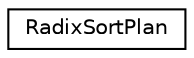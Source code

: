 digraph "Graphical Class Hierarchy"
{
  edge [fontname="Helvetica",fontsize="10",labelfontname="Helvetica",labelfontsize="10"];
  node [fontname="Helvetica",fontsize="10",shape=record];
  rankdir="LR";
  Node0 [label="RadixSortPlan",height=0.2,width=0.4,color="black", fillcolor="white", style="filled",URL="$structRadixSortPlan.html"];
}
